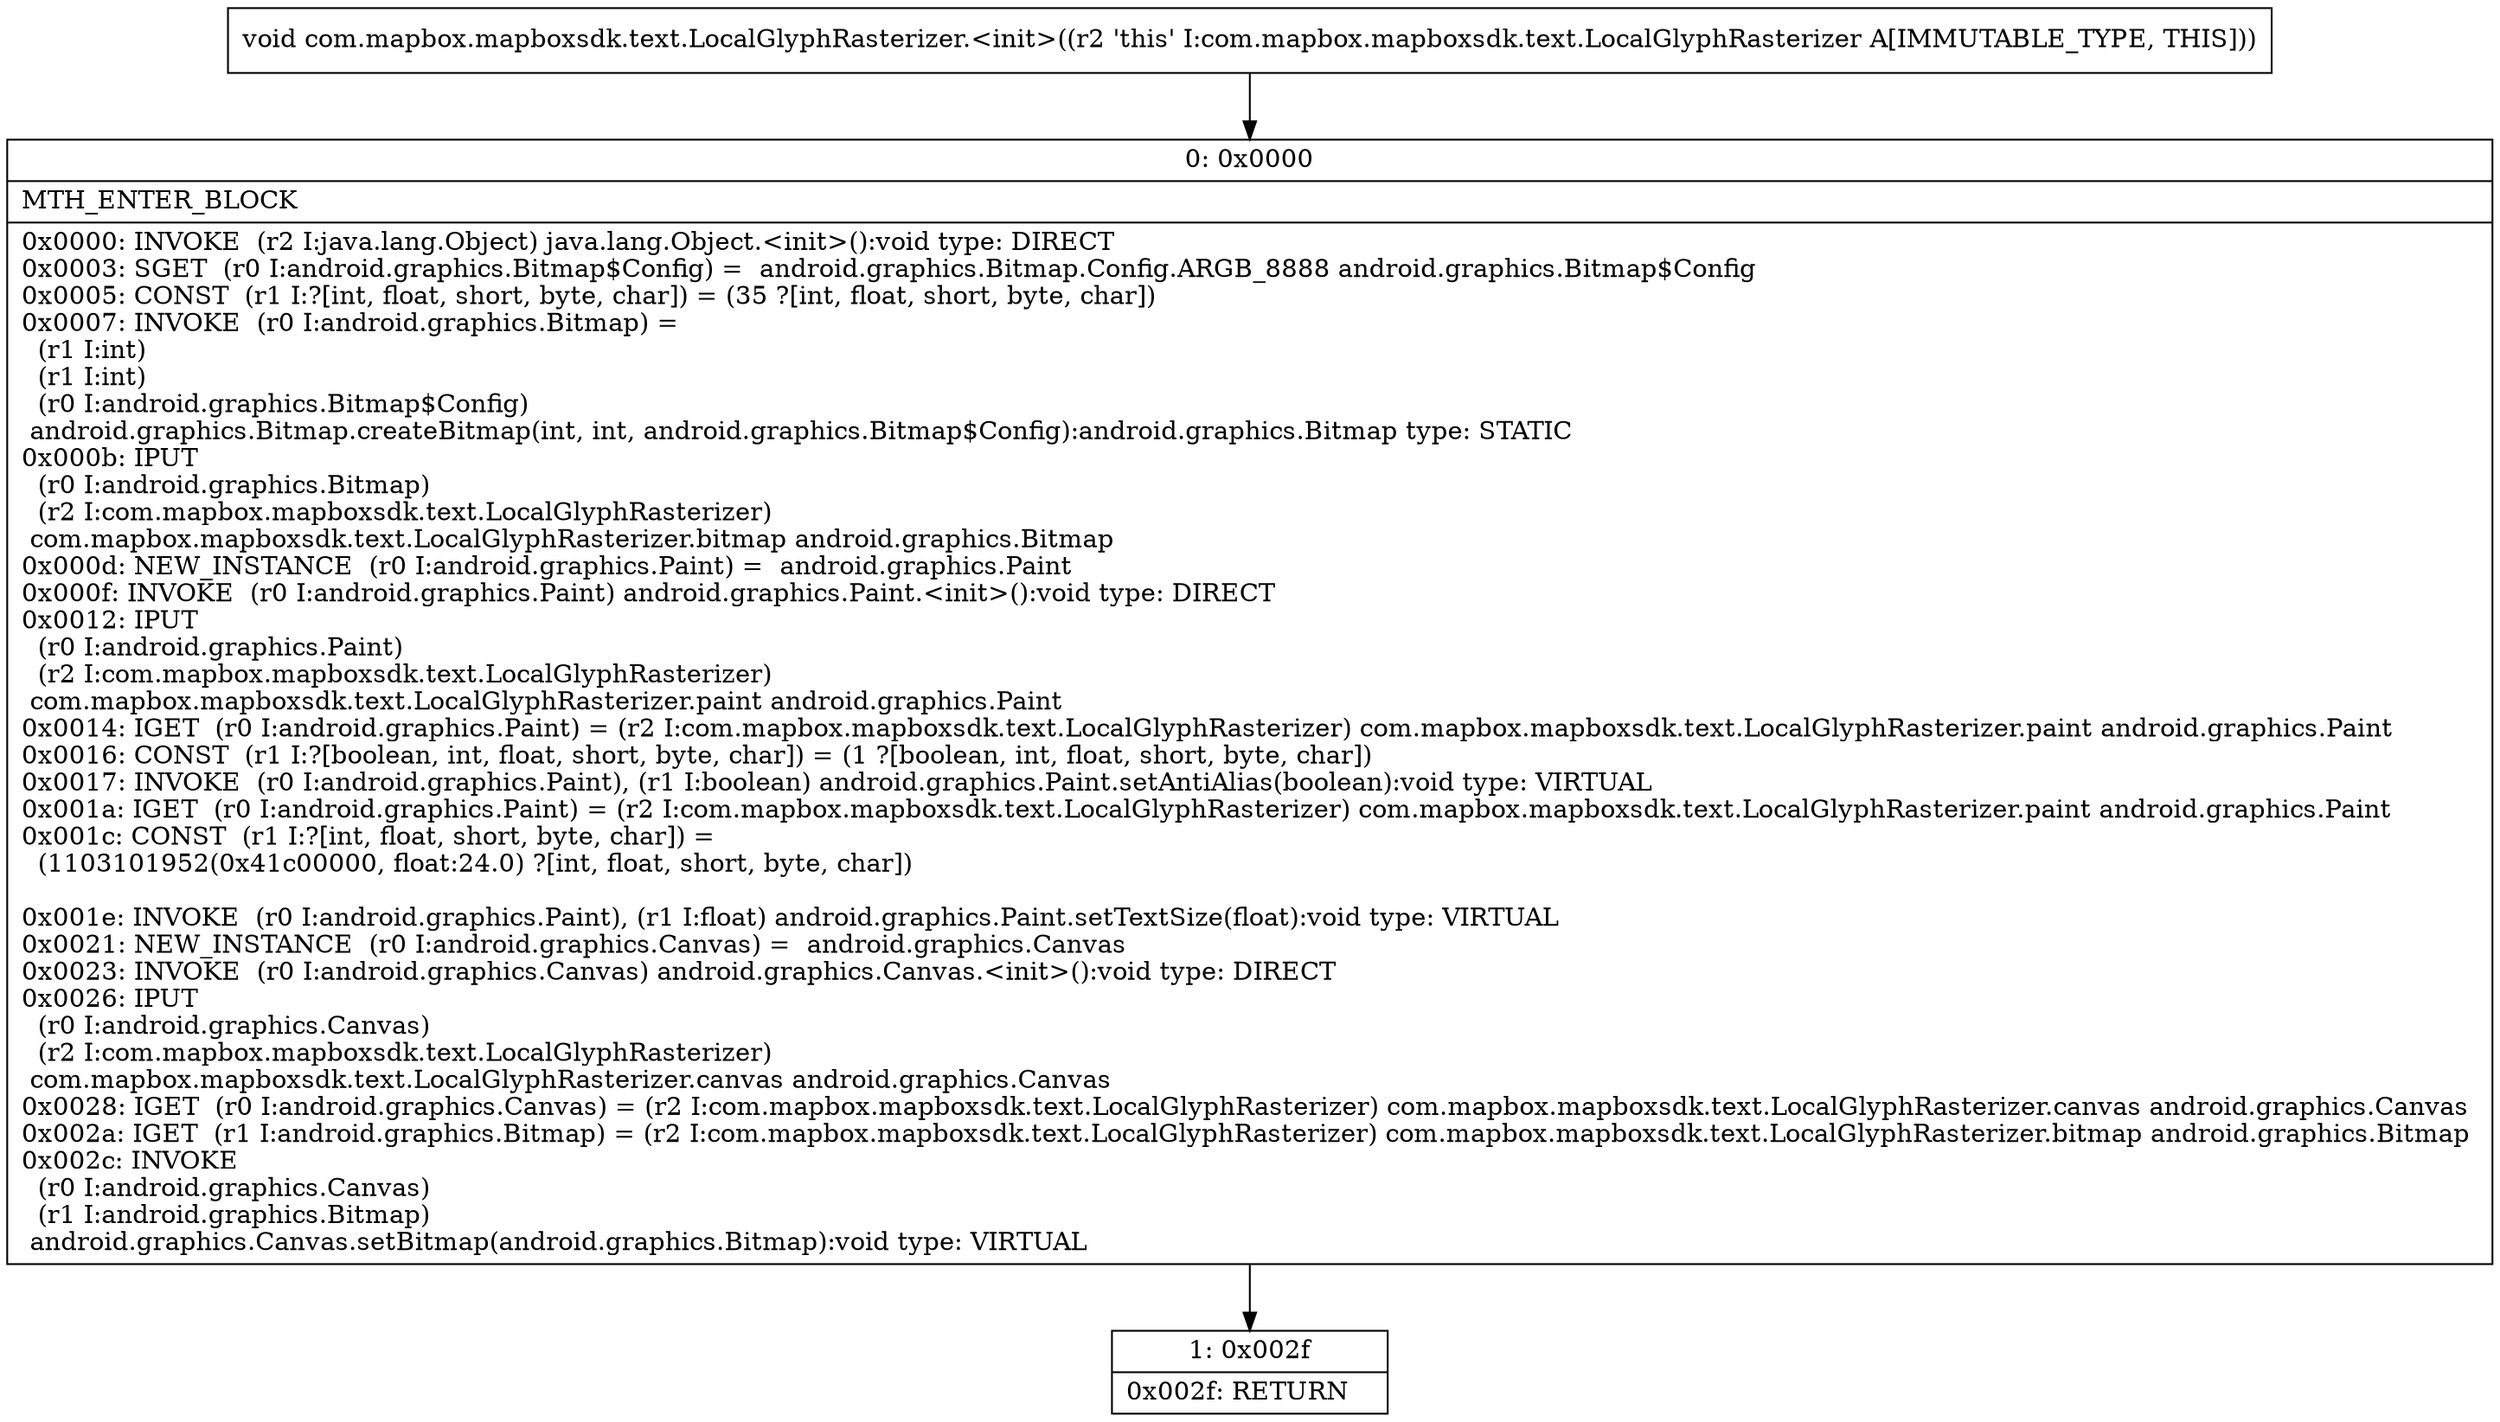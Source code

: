 digraph "CFG forcom.mapbox.mapboxsdk.text.LocalGlyphRasterizer.\<init\>()V" {
Node_0 [shape=record,label="{0\:\ 0x0000|MTH_ENTER_BLOCK\l|0x0000: INVOKE  (r2 I:java.lang.Object) java.lang.Object.\<init\>():void type: DIRECT \l0x0003: SGET  (r0 I:android.graphics.Bitmap$Config) =  android.graphics.Bitmap.Config.ARGB_8888 android.graphics.Bitmap$Config \l0x0005: CONST  (r1 I:?[int, float, short, byte, char]) = (35 ?[int, float, short, byte, char]) \l0x0007: INVOKE  (r0 I:android.graphics.Bitmap) = \l  (r1 I:int)\l  (r1 I:int)\l  (r0 I:android.graphics.Bitmap$Config)\l android.graphics.Bitmap.createBitmap(int, int, android.graphics.Bitmap$Config):android.graphics.Bitmap type: STATIC \l0x000b: IPUT  \l  (r0 I:android.graphics.Bitmap)\l  (r2 I:com.mapbox.mapboxsdk.text.LocalGlyphRasterizer)\l com.mapbox.mapboxsdk.text.LocalGlyphRasterizer.bitmap android.graphics.Bitmap \l0x000d: NEW_INSTANCE  (r0 I:android.graphics.Paint) =  android.graphics.Paint \l0x000f: INVOKE  (r0 I:android.graphics.Paint) android.graphics.Paint.\<init\>():void type: DIRECT \l0x0012: IPUT  \l  (r0 I:android.graphics.Paint)\l  (r2 I:com.mapbox.mapboxsdk.text.LocalGlyphRasterizer)\l com.mapbox.mapboxsdk.text.LocalGlyphRasterizer.paint android.graphics.Paint \l0x0014: IGET  (r0 I:android.graphics.Paint) = (r2 I:com.mapbox.mapboxsdk.text.LocalGlyphRasterizer) com.mapbox.mapboxsdk.text.LocalGlyphRasterizer.paint android.graphics.Paint \l0x0016: CONST  (r1 I:?[boolean, int, float, short, byte, char]) = (1 ?[boolean, int, float, short, byte, char]) \l0x0017: INVOKE  (r0 I:android.graphics.Paint), (r1 I:boolean) android.graphics.Paint.setAntiAlias(boolean):void type: VIRTUAL \l0x001a: IGET  (r0 I:android.graphics.Paint) = (r2 I:com.mapbox.mapboxsdk.text.LocalGlyphRasterizer) com.mapbox.mapboxsdk.text.LocalGlyphRasterizer.paint android.graphics.Paint \l0x001c: CONST  (r1 I:?[int, float, short, byte, char]) = \l  (1103101952(0x41c00000, float:24.0) ?[int, float, short, byte, char])\l \l0x001e: INVOKE  (r0 I:android.graphics.Paint), (r1 I:float) android.graphics.Paint.setTextSize(float):void type: VIRTUAL \l0x0021: NEW_INSTANCE  (r0 I:android.graphics.Canvas) =  android.graphics.Canvas \l0x0023: INVOKE  (r0 I:android.graphics.Canvas) android.graphics.Canvas.\<init\>():void type: DIRECT \l0x0026: IPUT  \l  (r0 I:android.graphics.Canvas)\l  (r2 I:com.mapbox.mapboxsdk.text.LocalGlyphRasterizer)\l com.mapbox.mapboxsdk.text.LocalGlyphRasterizer.canvas android.graphics.Canvas \l0x0028: IGET  (r0 I:android.graphics.Canvas) = (r2 I:com.mapbox.mapboxsdk.text.LocalGlyphRasterizer) com.mapbox.mapboxsdk.text.LocalGlyphRasterizer.canvas android.graphics.Canvas \l0x002a: IGET  (r1 I:android.graphics.Bitmap) = (r2 I:com.mapbox.mapboxsdk.text.LocalGlyphRasterizer) com.mapbox.mapboxsdk.text.LocalGlyphRasterizer.bitmap android.graphics.Bitmap \l0x002c: INVOKE  \l  (r0 I:android.graphics.Canvas)\l  (r1 I:android.graphics.Bitmap)\l android.graphics.Canvas.setBitmap(android.graphics.Bitmap):void type: VIRTUAL \l}"];
Node_1 [shape=record,label="{1\:\ 0x002f|0x002f: RETURN   \l}"];
MethodNode[shape=record,label="{void com.mapbox.mapboxsdk.text.LocalGlyphRasterizer.\<init\>((r2 'this' I:com.mapbox.mapboxsdk.text.LocalGlyphRasterizer A[IMMUTABLE_TYPE, THIS])) }"];
MethodNode -> Node_0;
Node_0 -> Node_1;
}

